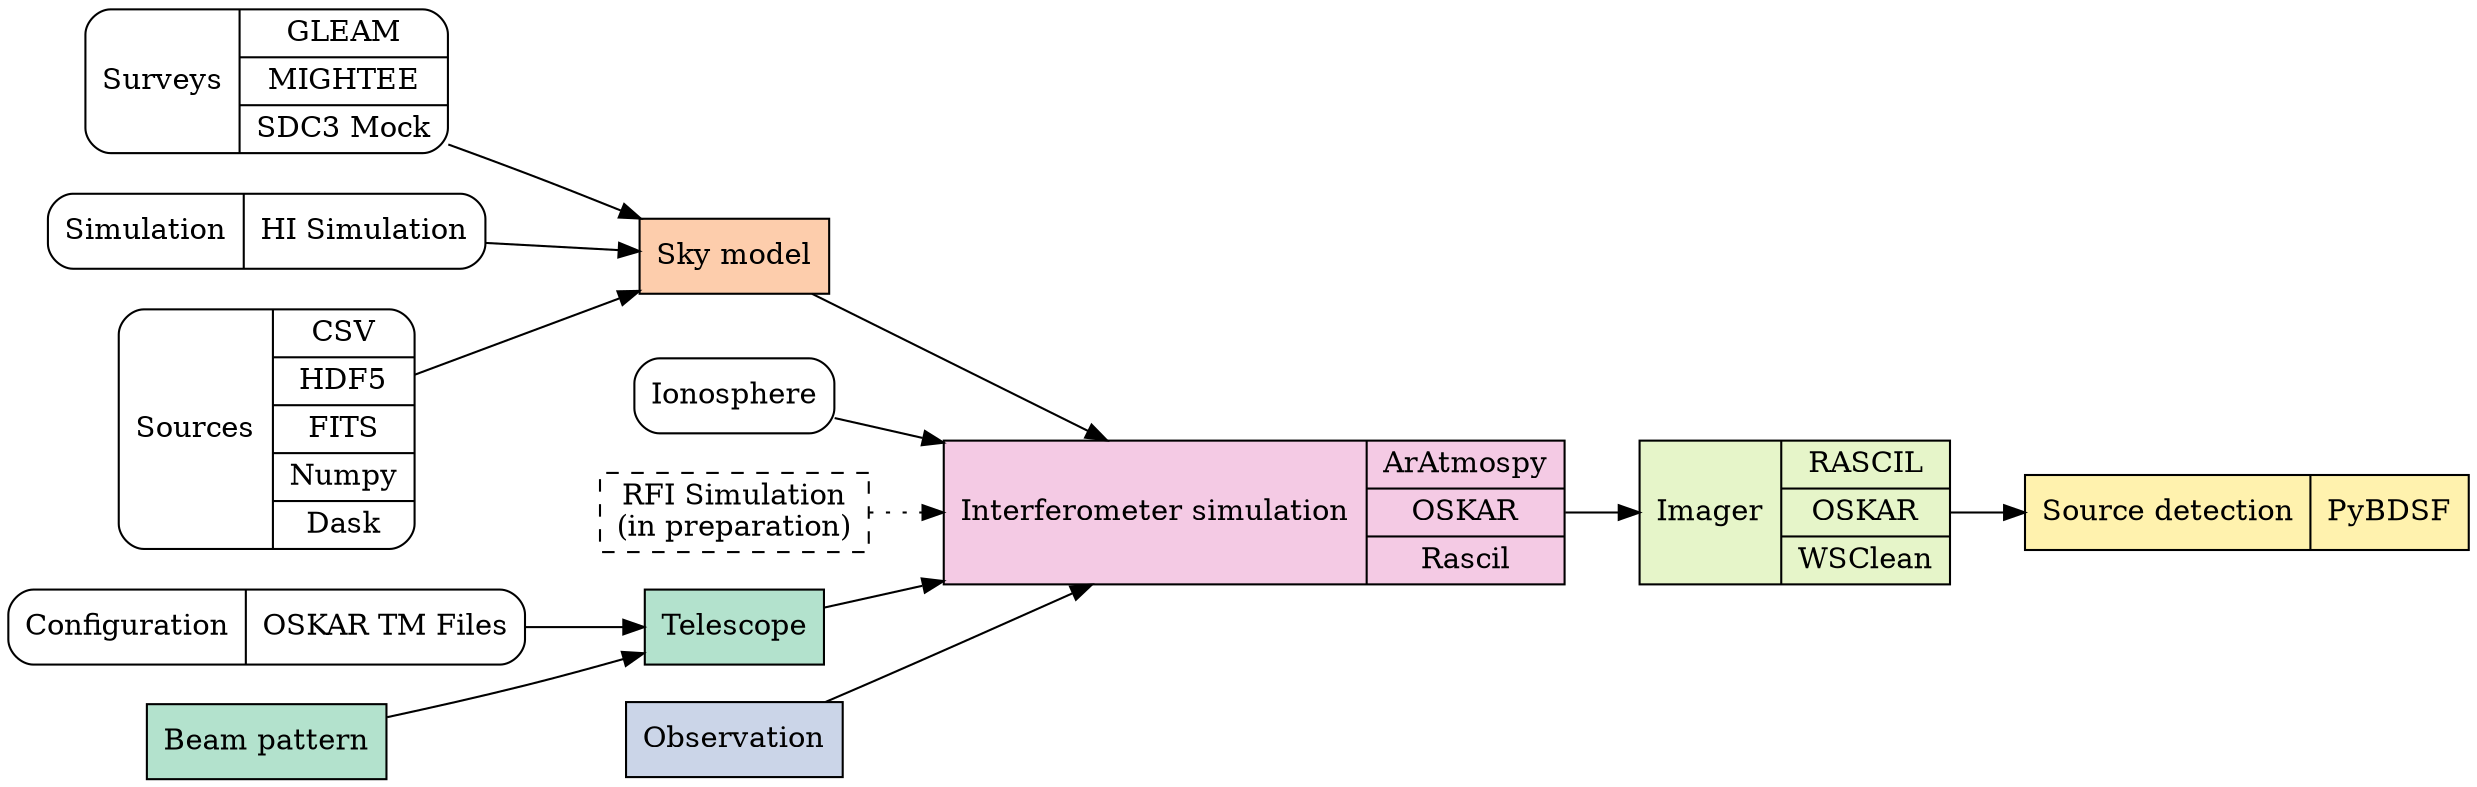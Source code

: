digraph {
    rankdir=LR

    node[colorscheme=pastel27, shape=record, style=rounded]
    "Surveys"[label="{Surveys|{GLEAM|MIGHTEE|SDC3 Mock}}"]
    "Simulations"[label="{Simulation|{HI Simulation}}"]
    "Sources"[label="{Sources|{CSV|HDF5|FITS|Numpy|Dask}}"]
    "Ionosphere"
    "Configuration"[label="{Configuration|OSKAR TM Files}"]

    node[fillcolor=2, shape=box, style=filled]
    "Sky model"

    node[fillcolor=3, style=dashed]
    "RFI Simulations"[label="RFI Simulation\n(in preparation)"]

    node[fillcolor=1, style=filled]
    "Beam pattern"
    "Telescope"
    
    node[fillcolor=3]
    "Observation"

    node[fillcolor=4]
    "Interferometer simulation"[shape=record, label="{Interferometer simulation|{ArAtmospy|OSKAR|Rascil}}"]

    node[fillcolor=5]
    "Imager"[shape=record, label="{Imager|{RASCIL|OSKAR|WSClean}}"]

    node[fillcolor=6]
    "Source detection"[shape=record, label="{Source detection|{PyBDSF}}"]

    "Surveys" -> "Sky model"
    "Simulations" -> "Sky model"
    "Sources" -> "Sky model"

    "Configuration" -> "Telescope"
    "Beam pattern" -> "Telescope"
    
    "Sky model" -> "Interferometer simulation"
    "Telescope" -> "Interferometer simulation"
    "Observation" -> "Interferometer simulation"
    "RFI Simulations" -> "Interferometer simulation" [style=dotted]
    "Ionosphere" -> "Interferometer simulation"

    "Interferometer simulation" -> "Imager"

    "Imager" -> "Source detection"
}
 